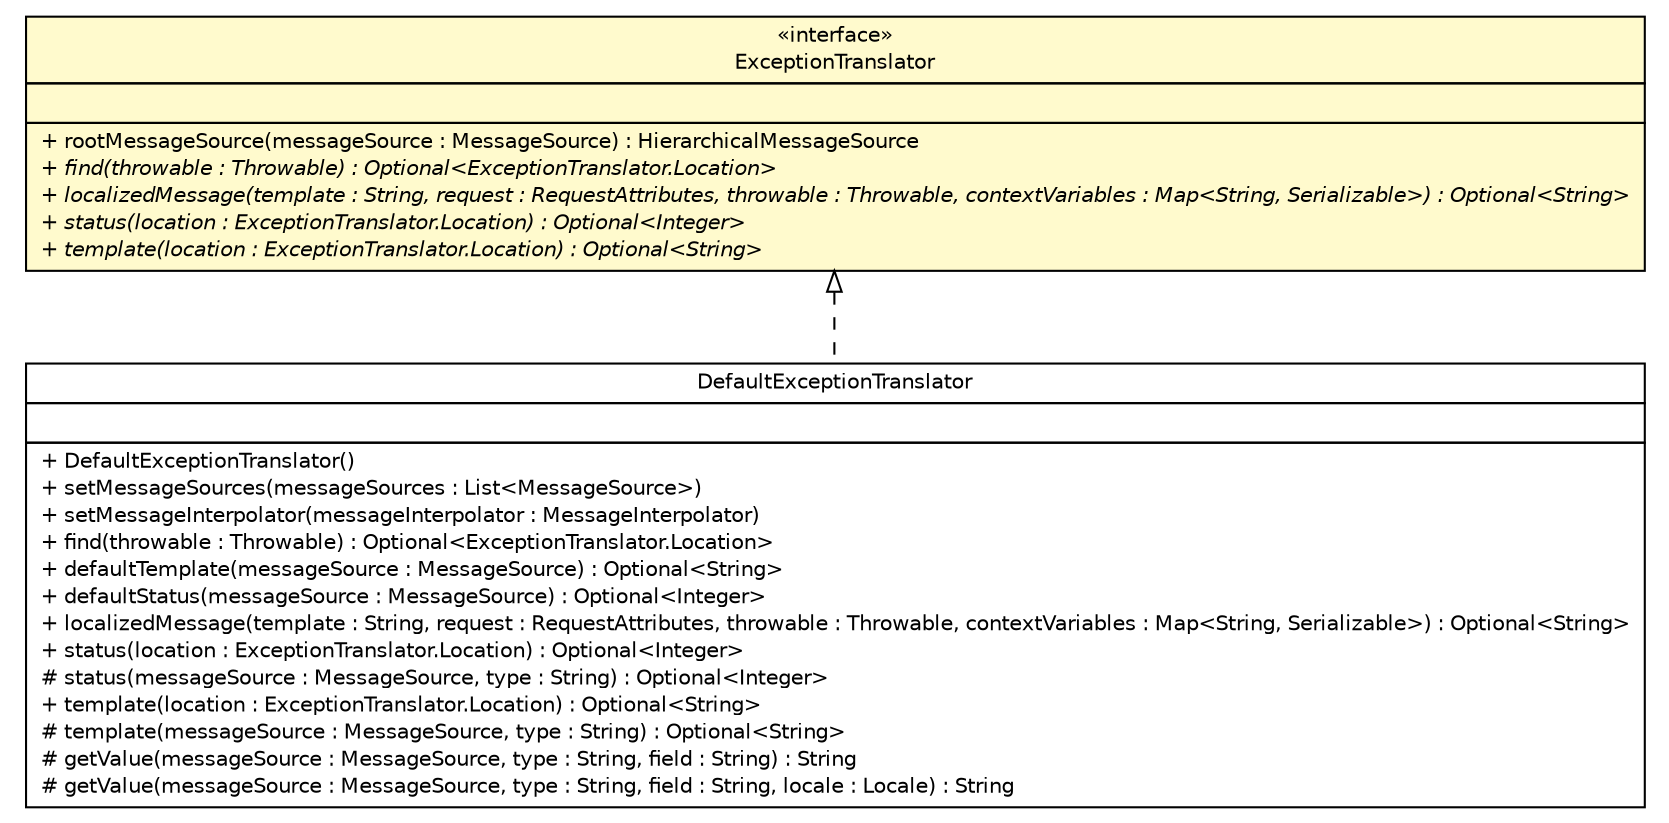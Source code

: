 #!/usr/local/bin/dot
#
# Class diagram 
# Generated by UMLGraph version R5_6-24-gf6e263 (http://www.umlgraph.org/)
#

digraph G {
	edge [fontname="Helvetica",fontsize=10,labelfontname="Helvetica",labelfontsize=10];
	node [fontname="Helvetica",fontsize=10,shape=plaintext];
	nodesep=0.25;
	ranksep=0.5;
	// cn.home1.oss.lib.errorhandle.api.ExceptionTranslator
	c1043 [label=<<table title="cn.home1.oss.lib.errorhandle.api.ExceptionTranslator" border="0" cellborder="1" cellspacing="0" cellpadding="2" port="p" bgcolor="lemonChiffon" href="./ExceptionTranslator.html">
		<tr><td><table border="0" cellspacing="0" cellpadding="1">
<tr><td align="center" balign="center"> &#171;interface&#187; </td></tr>
<tr><td align="center" balign="center"> ExceptionTranslator </td></tr>
		</table></td></tr>
		<tr><td><table border="0" cellspacing="0" cellpadding="1">
<tr><td align="left" balign="left">  </td></tr>
		</table></td></tr>
		<tr><td><table border="0" cellspacing="0" cellpadding="1">
<tr><td align="left" balign="left"> + rootMessageSource(messageSource : MessageSource) : HierarchicalMessageSource </td></tr>
<tr><td align="left" balign="left"><font face="Helvetica-Oblique" point-size="10.0"> + find(throwable : Throwable) : Optional&lt;ExceptionTranslator.Location&gt; </font></td></tr>
<tr><td align="left" balign="left"><font face="Helvetica-Oblique" point-size="10.0"> + localizedMessage(template : String, request : RequestAttributes, throwable : Throwable, contextVariables : Map&lt;String, Serializable&gt;) : Optional&lt;String&gt; </font></td></tr>
<tr><td align="left" balign="left"><font face="Helvetica-Oblique" point-size="10.0"> + status(location : ExceptionTranslator.Location) : Optional&lt;Integer&gt; </font></td></tr>
<tr><td align="left" balign="left"><font face="Helvetica-Oblique" point-size="10.0"> + template(location : ExceptionTranslator.Location) : Optional&lt;String&gt; </font></td></tr>
		</table></td></tr>
		</table>>, URL="./ExceptionTranslator.html", fontname="Helvetica", fontcolor="black", fontsize=10.0];
	// cn.home1.oss.lib.errorhandle.internal.translator.DefaultExceptionTranslator
	c1062 [label=<<table title="cn.home1.oss.lib.errorhandle.internal.translator.DefaultExceptionTranslator" border="0" cellborder="1" cellspacing="0" cellpadding="2" port="p" href="../internal/translator/DefaultExceptionTranslator.html">
		<tr><td><table border="0" cellspacing="0" cellpadding="1">
<tr><td align="center" balign="center"> DefaultExceptionTranslator </td></tr>
		</table></td></tr>
		<tr><td><table border="0" cellspacing="0" cellpadding="1">
<tr><td align="left" balign="left">  </td></tr>
		</table></td></tr>
		<tr><td><table border="0" cellspacing="0" cellpadding="1">
<tr><td align="left" balign="left"> + DefaultExceptionTranslator() </td></tr>
<tr><td align="left" balign="left"> + setMessageSources(messageSources : List&lt;MessageSource&gt;) </td></tr>
<tr><td align="left" balign="left"> + setMessageInterpolator(messageInterpolator : MessageInterpolator) </td></tr>
<tr><td align="left" balign="left"> + find(throwable : Throwable) : Optional&lt;ExceptionTranslator.Location&gt; </td></tr>
<tr><td align="left" balign="left"> + defaultTemplate(messageSource : MessageSource) : Optional&lt;String&gt; </td></tr>
<tr><td align="left" balign="left"> + defaultStatus(messageSource : MessageSource) : Optional&lt;Integer&gt; </td></tr>
<tr><td align="left" balign="left"> + localizedMessage(template : String, request : RequestAttributes, throwable : Throwable, contextVariables : Map&lt;String, Serializable&gt;) : Optional&lt;String&gt; </td></tr>
<tr><td align="left" balign="left"> + status(location : ExceptionTranslator.Location) : Optional&lt;Integer&gt; </td></tr>
<tr><td align="left" balign="left"> # status(messageSource : MessageSource, type : String) : Optional&lt;Integer&gt; </td></tr>
<tr><td align="left" balign="left"> + template(location : ExceptionTranslator.Location) : Optional&lt;String&gt; </td></tr>
<tr><td align="left" balign="left"> # template(messageSource : MessageSource, type : String) : Optional&lt;String&gt; </td></tr>
<tr><td align="left" balign="left"> # getValue(messageSource : MessageSource, type : String, field : String) : String </td></tr>
<tr><td align="left" balign="left"> # getValue(messageSource : MessageSource, type : String, field : String, locale : Locale) : String </td></tr>
		</table></td></tr>
		</table>>, URL="../internal/translator/DefaultExceptionTranslator.html", fontname="Helvetica", fontcolor="black", fontsize=10.0];
	//cn.home1.oss.lib.errorhandle.internal.translator.DefaultExceptionTranslator implements cn.home1.oss.lib.errorhandle.api.ExceptionTranslator
	c1043:p -> c1062:p [dir=back,arrowtail=empty,style=dashed];
}

